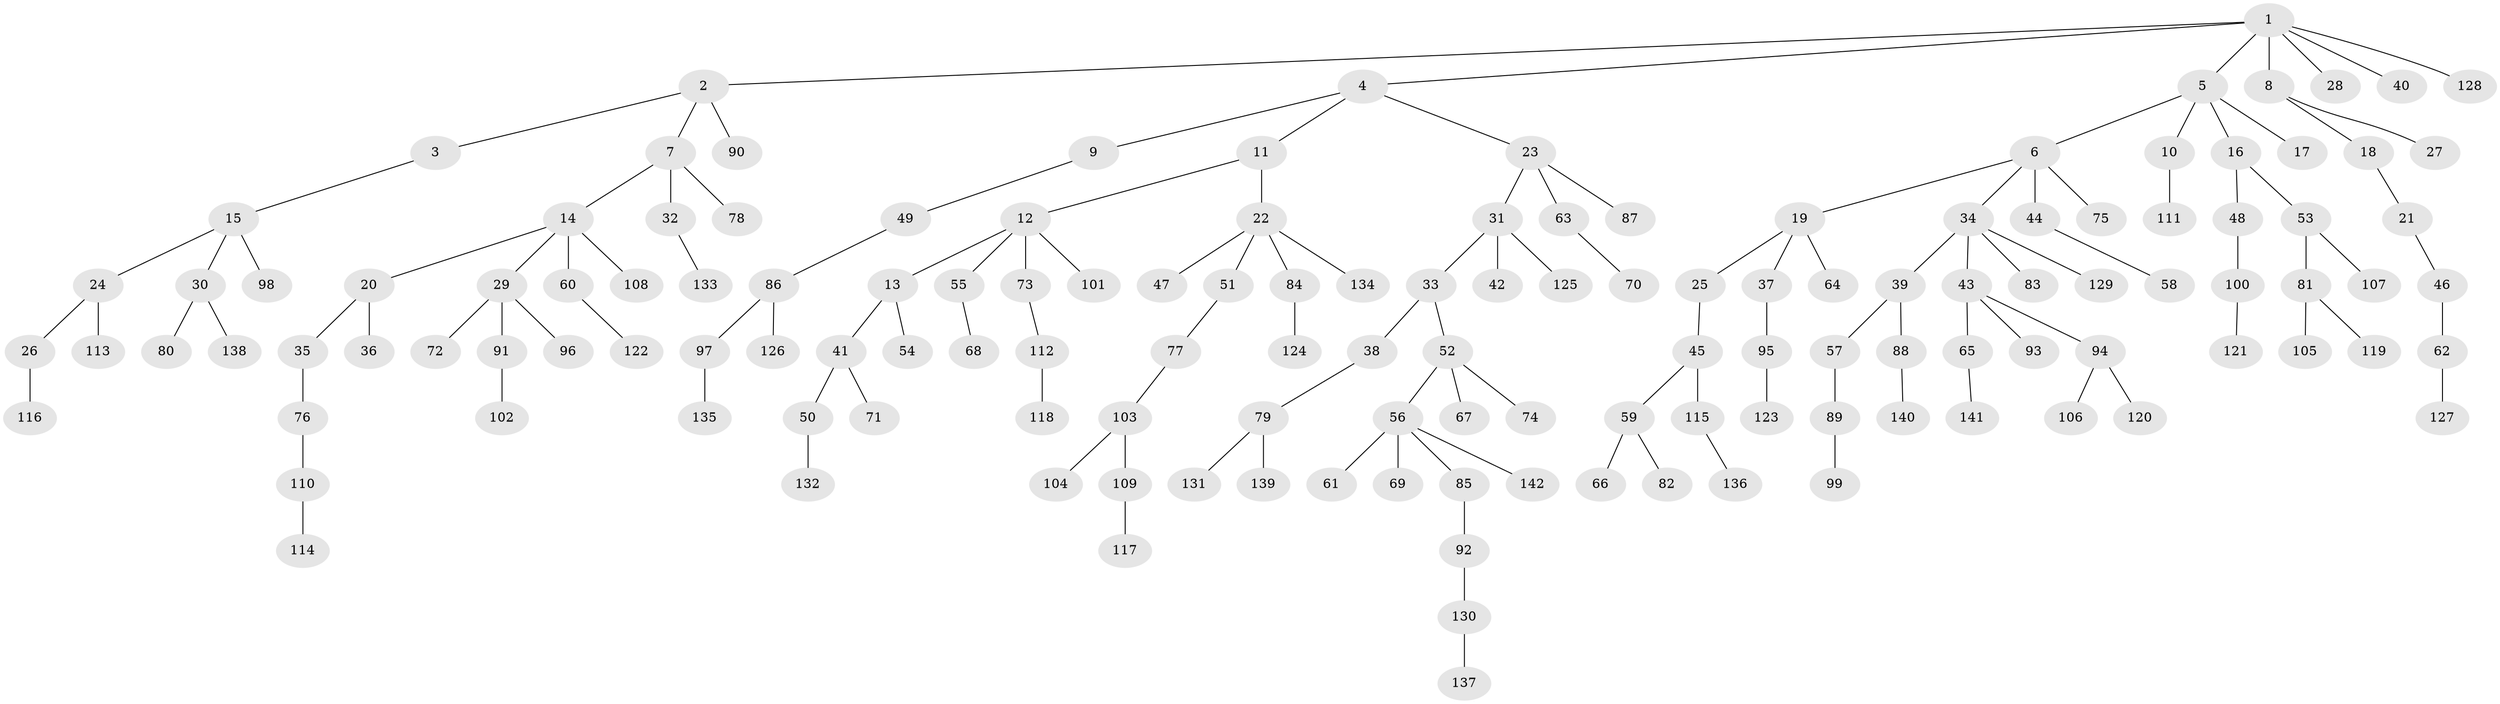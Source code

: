 // Generated by graph-tools (version 1.1) at 2025/26/03/09/25 03:26:23]
// undirected, 142 vertices, 141 edges
graph export_dot {
graph [start="1"]
  node [color=gray90,style=filled];
  1;
  2;
  3;
  4;
  5;
  6;
  7;
  8;
  9;
  10;
  11;
  12;
  13;
  14;
  15;
  16;
  17;
  18;
  19;
  20;
  21;
  22;
  23;
  24;
  25;
  26;
  27;
  28;
  29;
  30;
  31;
  32;
  33;
  34;
  35;
  36;
  37;
  38;
  39;
  40;
  41;
  42;
  43;
  44;
  45;
  46;
  47;
  48;
  49;
  50;
  51;
  52;
  53;
  54;
  55;
  56;
  57;
  58;
  59;
  60;
  61;
  62;
  63;
  64;
  65;
  66;
  67;
  68;
  69;
  70;
  71;
  72;
  73;
  74;
  75;
  76;
  77;
  78;
  79;
  80;
  81;
  82;
  83;
  84;
  85;
  86;
  87;
  88;
  89;
  90;
  91;
  92;
  93;
  94;
  95;
  96;
  97;
  98;
  99;
  100;
  101;
  102;
  103;
  104;
  105;
  106;
  107;
  108;
  109;
  110;
  111;
  112;
  113;
  114;
  115;
  116;
  117;
  118;
  119;
  120;
  121;
  122;
  123;
  124;
  125;
  126;
  127;
  128;
  129;
  130;
  131;
  132;
  133;
  134;
  135;
  136;
  137;
  138;
  139;
  140;
  141;
  142;
  1 -- 2;
  1 -- 4;
  1 -- 5;
  1 -- 8;
  1 -- 28;
  1 -- 40;
  1 -- 128;
  2 -- 3;
  2 -- 7;
  2 -- 90;
  3 -- 15;
  4 -- 9;
  4 -- 11;
  4 -- 23;
  5 -- 6;
  5 -- 10;
  5 -- 16;
  5 -- 17;
  6 -- 19;
  6 -- 34;
  6 -- 44;
  6 -- 75;
  7 -- 14;
  7 -- 32;
  7 -- 78;
  8 -- 18;
  8 -- 27;
  9 -- 49;
  10 -- 111;
  11 -- 12;
  11 -- 22;
  12 -- 13;
  12 -- 55;
  12 -- 73;
  12 -- 101;
  13 -- 41;
  13 -- 54;
  14 -- 20;
  14 -- 29;
  14 -- 60;
  14 -- 108;
  15 -- 24;
  15 -- 30;
  15 -- 98;
  16 -- 48;
  16 -- 53;
  18 -- 21;
  19 -- 25;
  19 -- 37;
  19 -- 64;
  20 -- 35;
  20 -- 36;
  21 -- 46;
  22 -- 47;
  22 -- 51;
  22 -- 84;
  22 -- 134;
  23 -- 31;
  23 -- 63;
  23 -- 87;
  24 -- 26;
  24 -- 113;
  25 -- 45;
  26 -- 116;
  29 -- 72;
  29 -- 91;
  29 -- 96;
  30 -- 80;
  30 -- 138;
  31 -- 33;
  31 -- 42;
  31 -- 125;
  32 -- 133;
  33 -- 38;
  33 -- 52;
  34 -- 39;
  34 -- 43;
  34 -- 83;
  34 -- 129;
  35 -- 76;
  37 -- 95;
  38 -- 79;
  39 -- 57;
  39 -- 88;
  41 -- 50;
  41 -- 71;
  43 -- 65;
  43 -- 93;
  43 -- 94;
  44 -- 58;
  45 -- 59;
  45 -- 115;
  46 -- 62;
  48 -- 100;
  49 -- 86;
  50 -- 132;
  51 -- 77;
  52 -- 56;
  52 -- 67;
  52 -- 74;
  53 -- 81;
  53 -- 107;
  55 -- 68;
  56 -- 61;
  56 -- 69;
  56 -- 85;
  56 -- 142;
  57 -- 89;
  59 -- 66;
  59 -- 82;
  60 -- 122;
  62 -- 127;
  63 -- 70;
  65 -- 141;
  73 -- 112;
  76 -- 110;
  77 -- 103;
  79 -- 131;
  79 -- 139;
  81 -- 105;
  81 -- 119;
  84 -- 124;
  85 -- 92;
  86 -- 97;
  86 -- 126;
  88 -- 140;
  89 -- 99;
  91 -- 102;
  92 -- 130;
  94 -- 106;
  94 -- 120;
  95 -- 123;
  97 -- 135;
  100 -- 121;
  103 -- 104;
  103 -- 109;
  109 -- 117;
  110 -- 114;
  112 -- 118;
  115 -- 136;
  130 -- 137;
}
